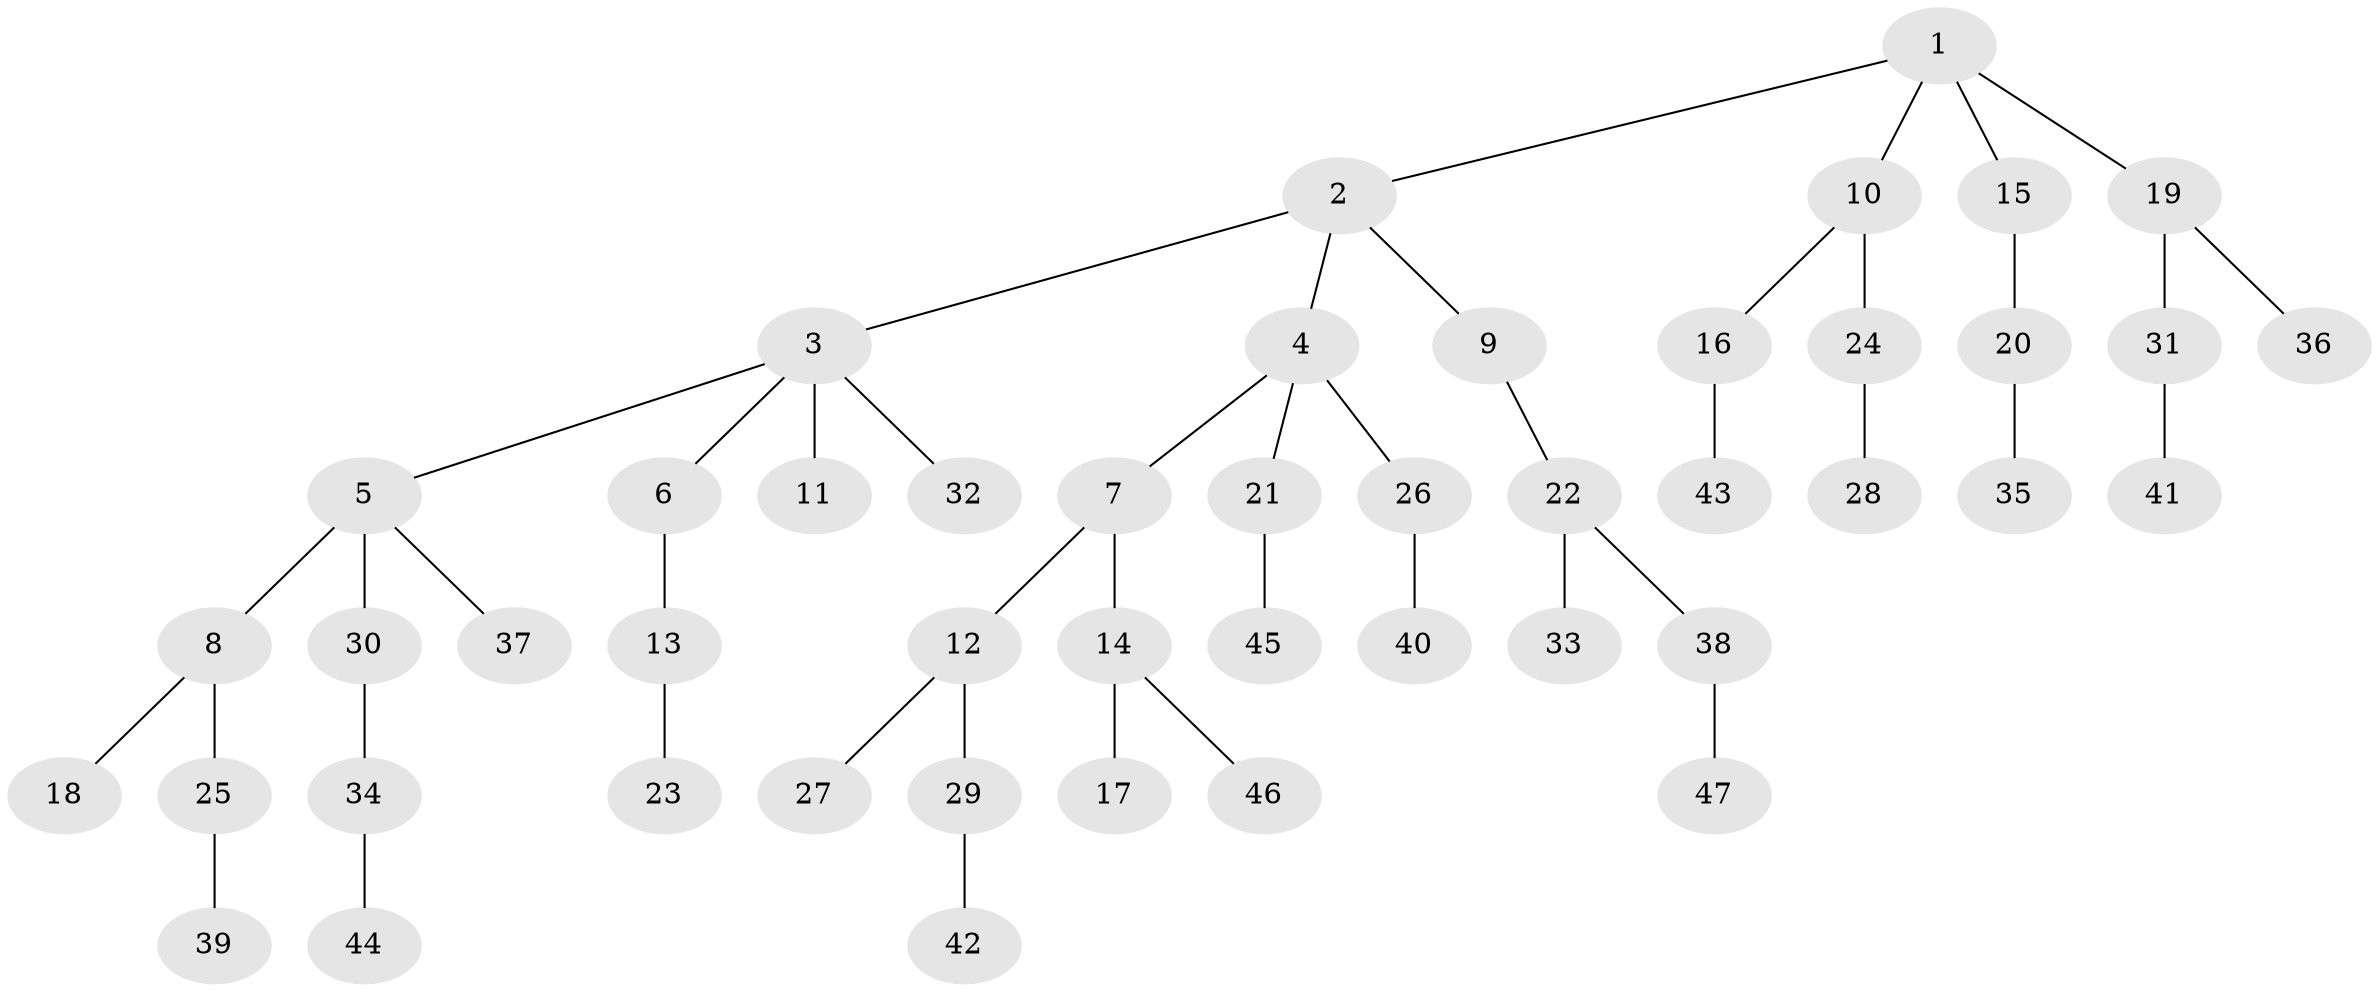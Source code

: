 // original degree distribution, {3: 0.18681318681318682, 5: 0.02197802197802198, 4: 0.07692307692307693, 2: 0.2857142857142857, 1: 0.42857142857142855}
// Generated by graph-tools (version 1.1) at 2025/36/03/09/25 02:36:31]
// undirected, 47 vertices, 46 edges
graph export_dot {
graph [start="1"]
  node [color=gray90,style=filled];
  1;
  2;
  3;
  4;
  5;
  6;
  7;
  8;
  9;
  10;
  11;
  12;
  13;
  14;
  15;
  16;
  17;
  18;
  19;
  20;
  21;
  22;
  23;
  24;
  25;
  26;
  27;
  28;
  29;
  30;
  31;
  32;
  33;
  34;
  35;
  36;
  37;
  38;
  39;
  40;
  41;
  42;
  43;
  44;
  45;
  46;
  47;
  1 -- 2 [weight=1.0];
  1 -- 10 [weight=1.0];
  1 -- 15 [weight=1.0];
  1 -- 19 [weight=1.0];
  2 -- 3 [weight=1.0];
  2 -- 4 [weight=1.0];
  2 -- 9 [weight=1.0];
  3 -- 5 [weight=1.0];
  3 -- 6 [weight=1.0];
  3 -- 11 [weight=1.0];
  3 -- 32 [weight=1.0];
  4 -- 7 [weight=1.0];
  4 -- 21 [weight=1.0];
  4 -- 26 [weight=1.0];
  5 -- 8 [weight=1.0];
  5 -- 30 [weight=2.0];
  5 -- 37 [weight=1.0];
  6 -- 13 [weight=1.0];
  7 -- 12 [weight=1.0];
  7 -- 14 [weight=1.0];
  8 -- 18 [weight=1.0];
  8 -- 25 [weight=1.0];
  9 -- 22 [weight=1.0];
  10 -- 16 [weight=1.0];
  10 -- 24 [weight=1.0];
  12 -- 27 [weight=1.0];
  12 -- 29 [weight=1.0];
  13 -- 23 [weight=1.0];
  14 -- 17 [weight=3.0];
  14 -- 46 [weight=1.0];
  15 -- 20 [weight=1.0];
  16 -- 43 [weight=1.0];
  19 -- 31 [weight=1.0];
  19 -- 36 [weight=1.0];
  20 -- 35 [weight=1.0];
  21 -- 45 [weight=1.0];
  22 -- 33 [weight=1.0];
  22 -- 38 [weight=1.0];
  24 -- 28 [weight=1.0];
  25 -- 39 [weight=1.0];
  26 -- 40 [weight=1.0];
  29 -- 42 [weight=3.0];
  30 -- 34 [weight=1.0];
  31 -- 41 [weight=1.0];
  34 -- 44 [weight=1.0];
  38 -- 47 [weight=1.0];
}
